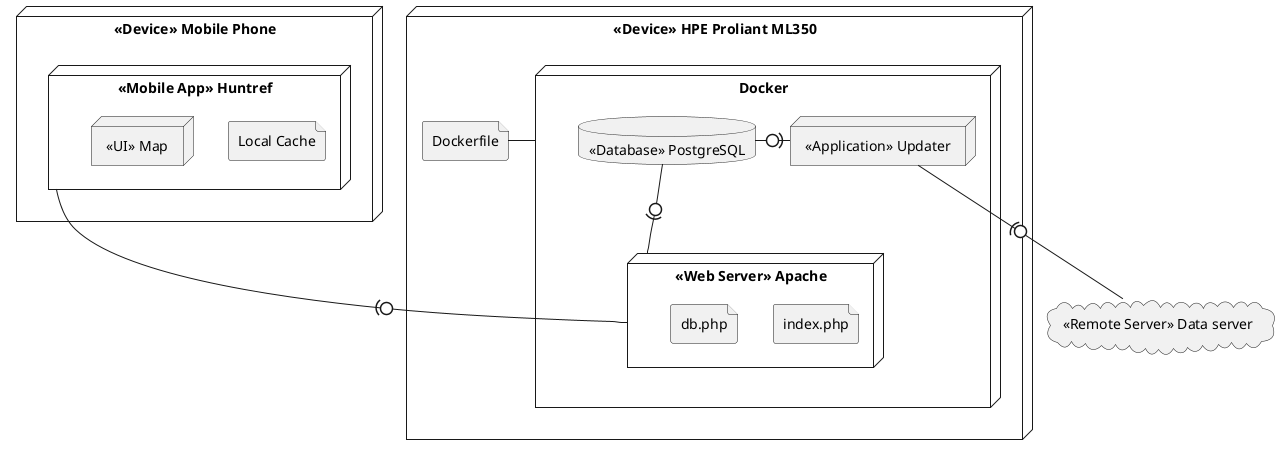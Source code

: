 @startuml Deployment Diagram

node "<<Device>> HPE Proliant ML350" as server {
    node Docker {
        node "<<Web Server>> Apache" as Apache {
            file index.php
            file db.php
        }
        node "<<Application>> Updater" as Updater
        database "<<Database>> PostgreSQL" as Postgres
        Updater -ri(0- Postgres
        Postgres -0)- Apache
    }
    file Dockerfile
    Dockerfile - Docker
}

node "<<Device>> Mobile Phone" as Phone {
    node "<<Mobile App>> Huntref" as Huntref {
        file "Local Cache"
        node "<<UI>> Map"
    }
    Huntref -(0- Apache
}

cloud "<<Remote Server>> Data server" as Data {

}
Updater -(0- Data

@enduml
